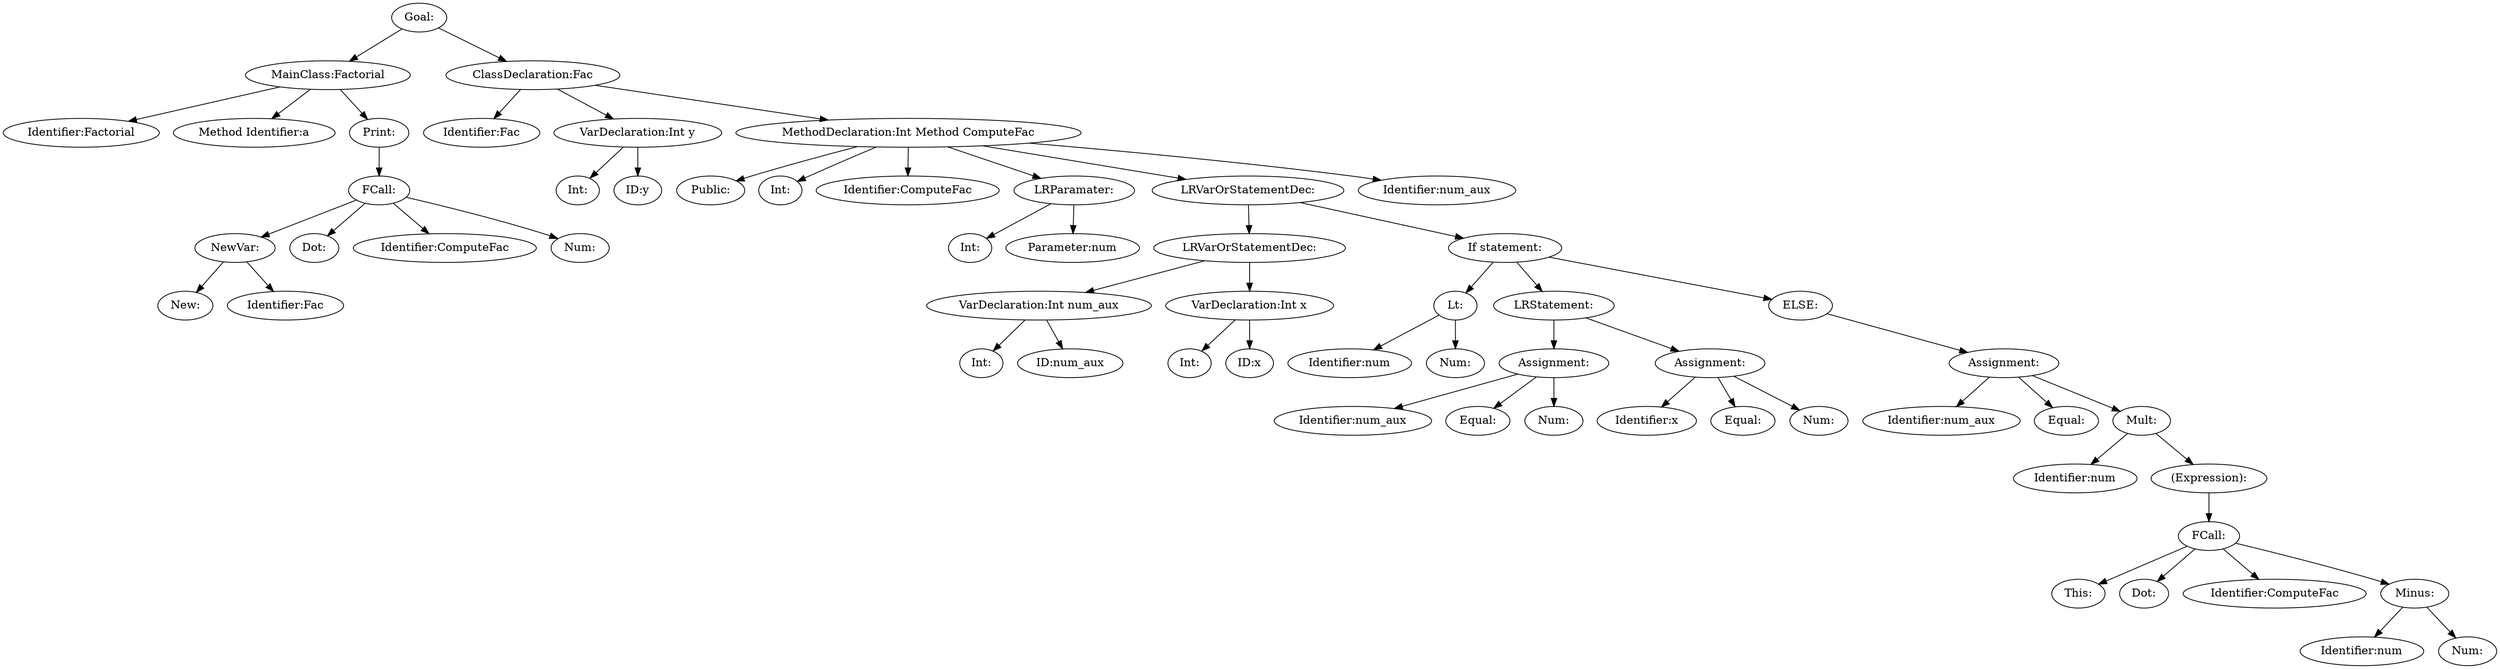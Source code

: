 digraph {
n0 [label="Goal:"];
n1 [label="MainClass:Factorial"];
n2 [label="Identifier:Factorial"];
n1 -> n2
n3 [label="Method Identifier:a"];
n1 -> n3
n4 [label="Print:"];
n5 [label="FCall:"];
n6 [label="NewVar:"];
n7 [label="New:"];
n6 -> n7
n8 [label="Identifier:Fac"];
n6 -> n8
n5 -> n6
n9 [label="Dot:"];
n5 -> n9
n10 [label="Identifier:ComputeFac"];
n5 -> n10
n11 [label="Num:"];
n5 -> n11
n4 -> n5
n1 -> n4
n0 -> n1
n12 [label="ClassDeclaration:Fac"];
n13 [label="Identifier:Fac"];
n12 -> n13
n14 [label="VarDeclaration:Int y"];
n15 [label="Int:"];
n14 -> n15
n16 [label="ID:y"];
n14 -> n16
n12 -> n14
n17 [label="MethodDeclaration:Int Method ComputeFac"];
n18 [label="Public:"];
n17 -> n18
n19 [label="Int:"];
n17 -> n19
n20 [label="Identifier:ComputeFac"];
n17 -> n20
n21 [label="LRParamater:"];
n22 [label="Int:"];
n21 -> n22
n23 [label="Parameter:num"];
n21 -> n23
n17 -> n21
n24 [label="LRVarOrStatementDec:"];
n25 [label="LRVarOrStatementDec:"];
n26 [label="VarDeclaration:Int num_aux"];
n27 [label="Int:"];
n26 -> n27
n28 [label="ID:num_aux"];
n26 -> n28
n25 -> n26
n29 [label="VarDeclaration:Int x"];
n30 [label="Int:"];
n29 -> n30
n31 [label="ID:x"];
n29 -> n31
n25 -> n29
n24 -> n25
n32 [label="If statement:"];
n33 [label="Lt:"];
n34 [label="Identifier:num"];
n33 -> n34
n35 [label="Num:"];
n33 -> n35
n32 -> n33
n36 [label="LRStatement:"];
n37 [label="Assignment:"];
n38 [label="Identifier:num_aux"];
n37 -> n38
n39 [label="Equal:"];
n37 -> n39
n40 [label="Num:"];
n37 -> n40
n36 -> n37
n41 [label="Assignment:"];
n42 [label="Identifier:x"];
n41 -> n42
n43 [label="Equal:"];
n41 -> n43
n44 [label="Num:"];
n41 -> n44
n36 -> n41
n32 -> n36
n45 [label="ELSE:"];
n46 [label="Assignment:"];
n47 [label="Identifier:num_aux"];
n46 -> n47
n48 [label="Equal:"];
n46 -> n48
n49 [label="Mult:"];
n50 [label="Identifier:num"];
n49 -> n50
n51 [label="(Expression):"];
n52 [label="FCall:"];
n53 [label="This:"];
n52 -> n53
n54 [label="Dot:"];
n52 -> n54
n55 [label="Identifier:ComputeFac"];
n52 -> n55
n56 [label="Minus:"];
n57 [label="Identifier:num"];
n56 -> n57
n58 [label="Num:"];
n56 -> n58
n52 -> n56
n51 -> n52
n49 -> n51
n46 -> n49
n45 -> n46
n32 -> n45
n24 -> n32
n17 -> n24
n59 [label="Identifier:num_aux"];
n17 -> n59
n12 -> n17
n0 -> n12
}
